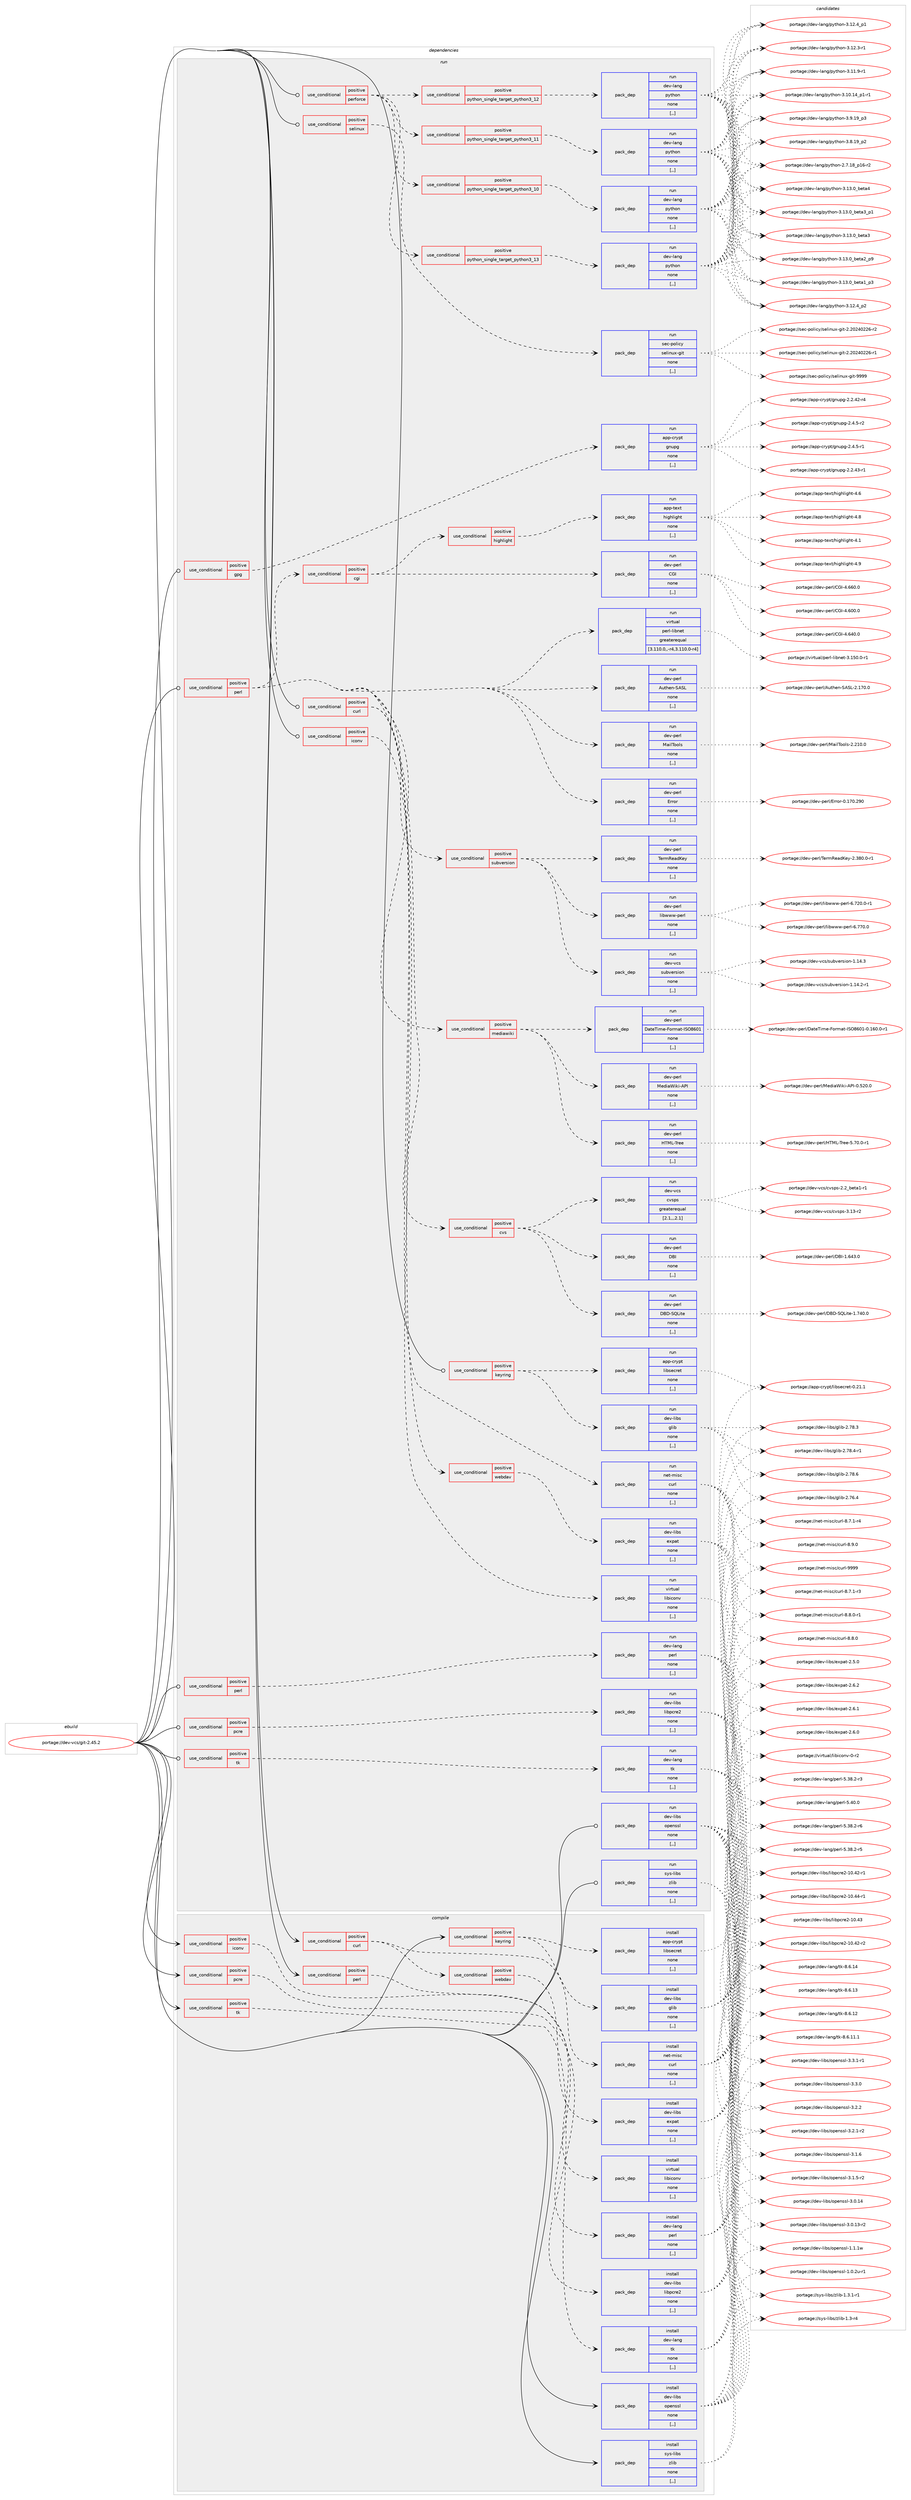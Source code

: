 digraph prolog {

# *************
# Graph options
# *************

newrank=true;
concentrate=true;
compound=true;
graph [rankdir=LR,fontname=Helvetica,fontsize=10,ranksep=1.5];#, ranksep=2.5, nodesep=0.2];
edge  [arrowhead=vee];
node  [fontname=Helvetica,fontsize=10];

# **********
# The ebuild
# **********

subgraph cluster_leftcol {
color=gray;
label=<<i>ebuild</i>>;
id [label="portage://dev-vcs/git-2.45.2", color=red, width=4, href="../dev-vcs/git-2.45.2.svg"];
}

# ****************
# The dependencies
# ****************

subgraph cluster_midcol {
color=gray;
label=<<i>dependencies</i>>;
subgraph cluster_compile {
fillcolor="#eeeeee";
style=filled;
label=<<i>compile</i>>;
subgraph cond62101 {
dependency220866 [label=<<TABLE BORDER="0" CELLBORDER="1" CELLSPACING="0" CELLPADDING="4"><TR><TD ROWSPAN="3" CELLPADDING="10">use_conditional</TD></TR><TR><TD>positive</TD></TR><TR><TD>curl</TD></TR></TABLE>>, shape=none, color=red];
subgraph pack157303 {
dependency220867 [label=<<TABLE BORDER="0" CELLBORDER="1" CELLSPACING="0" CELLPADDING="4" WIDTH="220"><TR><TD ROWSPAN="6" CELLPADDING="30">pack_dep</TD></TR><TR><TD WIDTH="110">install</TD></TR><TR><TD>net-misc</TD></TR><TR><TD>curl</TD></TR><TR><TD>none</TD></TR><TR><TD>[,,]</TD></TR></TABLE>>, shape=none, color=blue];
}
dependency220866:e -> dependency220867:w [weight=20,style="dashed",arrowhead="vee"];
subgraph cond62102 {
dependency220868 [label=<<TABLE BORDER="0" CELLBORDER="1" CELLSPACING="0" CELLPADDING="4"><TR><TD ROWSPAN="3" CELLPADDING="10">use_conditional</TD></TR><TR><TD>positive</TD></TR><TR><TD>webdav</TD></TR></TABLE>>, shape=none, color=red];
subgraph pack157304 {
dependency220869 [label=<<TABLE BORDER="0" CELLBORDER="1" CELLSPACING="0" CELLPADDING="4" WIDTH="220"><TR><TD ROWSPAN="6" CELLPADDING="30">pack_dep</TD></TR><TR><TD WIDTH="110">install</TD></TR><TR><TD>dev-libs</TD></TR><TR><TD>expat</TD></TR><TR><TD>none</TD></TR><TR><TD>[,,]</TD></TR></TABLE>>, shape=none, color=blue];
}
dependency220868:e -> dependency220869:w [weight=20,style="dashed",arrowhead="vee"];
}
dependency220866:e -> dependency220868:w [weight=20,style="dashed",arrowhead="vee"];
}
id:e -> dependency220866:w [weight=20,style="solid",arrowhead="vee"];
subgraph cond62103 {
dependency220870 [label=<<TABLE BORDER="0" CELLBORDER="1" CELLSPACING="0" CELLPADDING="4"><TR><TD ROWSPAN="3" CELLPADDING="10">use_conditional</TD></TR><TR><TD>positive</TD></TR><TR><TD>iconv</TD></TR></TABLE>>, shape=none, color=red];
subgraph pack157305 {
dependency220871 [label=<<TABLE BORDER="0" CELLBORDER="1" CELLSPACING="0" CELLPADDING="4" WIDTH="220"><TR><TD ROWSPAN="6" CELLPADDING="30">pack_dep</TD></TR><TR><TD WIDTH="110">install</TD></TR><TR><TD>virtual</TD></TR><TR><TD>libiconv</TD></TR><TR><TD>none</TD></TR><TR><TD>[,,]</TD></TR></TABLE>>, shape=none, color=blue];
}
dependency220870:e -> dependency220871:w [weight=20,style="dashed",arrowhead="vee"];
}
id:e -> dependency220870:w [weight=20,style="solid",arrowhead="vee"];
subgraph cond62104 {
dependency220872 [label=<<TABLE BORDER="0" CELLBORDER="1" CELLSPACING="0" CELLPADDING="4"><TR><TD ROWSPAN="3" CELLPADDING="10">use_conditional</TD></TR><TR><TD>positive</TD></TR><TR><TD>keyring</TD></TR></TABLE>>, shape=none, color=red];
subgraph pack157306 {
dependency220873 [label=<<TABLE BORDER="0" CELLBORDER="1" CELLSPACING="0" CELLPADDING="4" WIDTH="220"><TR><TD ROWSPAN="6" CELLPADDING="30">pack_dep</TD></TR><TR><TD WIDTH="110">install</TD></TR><TR><TD>app-crypt</TD></TR><TR><TD>libsecret</TD></TR><TR><TD>none</TD></TR><TR><TD>[,,]</TD></TR></TABLE>>, shape=none, color=blue];
}
dependency220872:e -> dependency220873:w [weight=20,style="dashed",arrowhead="vee"];
subgraph pack157307 {
dependency220874 [label=<<TABLE BORDER="0" CELLBORDER="1" CELLSPACING="0" CELLPADDING="4" WIDTH="220"><TR><TD ROWSPAN="6" CELLPADDING="30">pack_dep</TD></TR><TR><TD WIDTH="110">install</TD></TR><TR><TD>dev-libs</TD></TR><TR><TD>glib</TD></TR><TR><TD>none</TD></TR><TR><TD>[,,]</TD></TR></TABLE>>, shape=none, color=blue];
}
dependency220872:e -> dependency220874:w [weight=20,style="dashed",arrowhead="vee"];
}
id:e -> dependency220872:w [weight=20,style="solid",arrowhead="vee"];
subgraph cond62105 {
dependency220875 [label=<<TABLE BORDER="0" CELLBORDER="1" CELLSPACING="0" CELLPADDING="4"><TR><TD ROWSPAN="3" CELLPADDING="10">use_conditional</TD></TR><TR><TD>positive</TD></TR><TR><TD>pcre</TD></TR></TABLE>>, shape=none, color=red];
subgraph pack157308 {
dependency220876 [label=<<TABLE BORDER="0" CELLBORDER="1" CELLSPACING="0" CELLPADDING="4" WIDTH="220"><TR><TD ROWSPAN="6" CELLPADDING="30">pack_dep</TD></TR><TR><TD WIDTH="110">install</TD></TR><TR><TD>dev-libs</TD></TR><TR><TD>libpcre2</TD></TR><TR><TD>none</TD></TR><TR><TD>[,,]</TD></TR></TABLE>>, shape=none, color=blue];
}
dependency220875:e -> dependency220876:w [weight=20,style="dashed",arrowhead="vee"];
}
id:e -> dependency220875:w [weight=20,style="solid",arrowhead="vee"];
subgraph cond62106 {
dependency220877 [label=<<TABLE BORDER="0" CELLBORDER="1" CELLSPACING="0" CELLPADDING="4"><TR><TD ROWSPAN="3" CELLPADDING="10">use_conditional</TD></TR><TR><TD>positive</TD></TR><TR><TD>perl</TD></TR></TABLE>>, shape=none, color=red];
subgraph pack157309 {
dependency220878 [label=<<TABLE BORDER="0" CELLBORDER="1" CELLSPACING="0" CELLPADDING="4" WIDTH="220"><TR><TD ROWSPAN="6" CELLPADDING="30">pack_dep</TD></TR><TR><TD WIDTH="110">install</TD></TR><TR><TD>dev-lang</TD></TR><TR><TD>perl</TD></TR><TR><TD>none</TD></TR><TR><TD>[,,]</TD></TR></TABLE>>, shape=none, color=blue];
}
dependency220877:e -> dependency220878:w [weight=20,style="dashed",arrowhead="vee"];
}
id:e -> dependency220877:w [weight=20,style="solid",arrowhead="vee"];
subgraph cond62107 {
dependency220879 [label=<<TABLE BORDER="0" CELLBORDER="1" CELLSPACING="0" CELLPADDING="4"><TR><TD ROWSPAN="3" CELLPADDING="10">use_conditional</TD></TR><TR><TD>positive</TD></TR><TR><TD>tk</TD></TR></TABLE>>, shape=none, color=red];
subgraph pack157310 {
dependency220880 [label=<<TABLE BORDER="0" CELLBORDER="1" CELLSPACING="0" CELLPADDING="4" WIDTH="220"><TR><TD ROWSPAN="6" CELLPADDING="30">pack_dep</TD></TR><TR><TD WIDTH="110">install</TD></TR><TR><TD>dev-lang</TD></TR><TR><TD>tk</TD></TR><TR><TD>none</TD></TR><TR><TD>[,,]</TD></TR></TABLE>>, shape=none, color=blue];
}
dependency220879:e -> dependency220880:w [weight=20,style="dashed",arrowhead="vee"];
}
id:e -> dependency220879:w [weight=20,style="solid",arrowhead="vee"];
subgraph pack157311 {
dependency220881 [label=<<TABLE BORDER="0" CELLBORDER="1" CELLSPACING="0" CELLPADDING="4" WIDTH="220"><TR><TD ROWSPAN="6" CELLPADDING="30">pack_dep</TD></TR><TR><TD WIDTH="110">install</TD></TR><TR><TD>dev-libs</TD></TR><TR><TD>openssl</TD></TR><TR><TD>none</TD></TR><TR><TD>[,,]</TD></TR></TABLE>>, shape=none, color=blue];
}
id:e -> dependency220881:w [weight=20,style="solid",arrowhead="vee"];
subgraph pack157312 {
dependency220882 [label=<<TABLE BORDER="0" CELLBORDER="1" CELLSPACING="0" CELLPADDING="4" WIDTH="220"><TR><TD ROWSPAN="6" CELLPADDING="30">pack_dep</TD></TR><TR><TD WIDTH="110">install</TD></TR><TR><TD>sys-libs</TD></TR><TR><TD>zlib</TD></TR><TR><TD>none</TD></TR><TR><TD>[,,]</TD></TR></TABLE>>, shape=none, color=blue];
}
id:e -> dependency220882:w [weight=20,style="solid",arrowhead="vee"];
}
subgraph cluster_compileandrun {
fillcolor="#eeeeee";
style=filled;
label=<<i>compile and run</i>>;
}
subgraph cluster_run {
fillcolor="#eeeeee";
style=filled;
label=<<i>run</i>>;
subgraph cond62108 {
dependency220883 [label=<<TABLE BORDER="0" CELLBORDER="1" CELLSPACING="0" CELLPADDING="4"><TR><TD ROWSPAN="3" CELLPADDING="10">use_conditional</TD></TR><TR><TD>positive</TD></TR><TR><TD>curl</TD></TR></TABLE>>, shape=none, color=red];
subgraph pack157313 {
dependency220884 [label=<<TABLE BORDER="0" CELLBORDER="1" CELLSPACING="0" CELLPADDING="4" WIDTH="220"><TR><TD ROWSPAN="6" CELLPADDING="30">pack_dep</TD></TR><TR><TD WIDTH="110">run</TD></TR><TR><TD>net-misc</TD></TR><TR><TD>curl</TD></TR><TR><TD>none</TD></TR><TR><TD>[,,]</TD></TR></TABLE>>, shape=none, color=blue];
}
dependency220883:e -> dependency220884:w [weight=20,style="dashed",arrowhead="vee"];
subgraph cond62109 {
dependency220885 [label=<<TABLE BORDER="0" CELLBORDER="1" CELLSPACING="0" CELLPADDING="4"><TR><TD ROWSPAN="3" CELLPADDING="10">use_conditional</TD></TR><TR><TD>positive</TD></TR><TR><TD>webdav</TD></TR></TABLE>>, shape=none, color=red];
subgraph pack157314 {
dependency220886 [label=<<TABLE BORDER="0" CELLBORDER="1" CELLSPACING="0" CELLPADDING="4" WIDTH="220"><TR><TD ROWSPAN="6" CELLPADDING="30">pack_dep</TD></TR><TR><TD WIDTH="110">run</TD></TR><TR><TD>dev-libs</TD></TR><TR><TD>expat</TD></TR><TR><TD>none</TD></TR><TR><TD>[,,]</TD></TR></TABLE>>, shape=none, color=blue];
}
dependency220885:e -> dependency220886:w [weight=20,style="dashed",arrowhead="vee"];
}
dependency220883:e -> dependency220885:w [weight=20,style="dashed",arrowhead="vee"];
}
id:e -> dependency220883:w [weight=20,style="solid",arrowhead="odot"];
subgraph cond62110 {
dependency220887 [label=<<TABLE BORDER="0" CELLBORDER="1" CELLSPACING="0" CELLPADDING="4"><TR><TD ROWSPAN="3" CELLPADDING="10">use_conditional</TD></TR><TR><TD>positive</TD></TR><TR><TD>gpg</TD></TR></TABLE>>, shape=none, color=red];
subgraph pack157315 {
dependency220888 [label=<<TABLE BORDER="0" CELLBORDER="1" CELLSPACING="0" CELLPADDING="4" WIDTH="220"><TR><TD ROWSPAN="6" CELLPADDING="30">pack_dep</TD></TR><TR><TD WIDTH="110">run</TD></TR><TR><TD>app-crypt</TD></TR><TR><TD>gnupg</TD></TR><TR><TD>none</TD></TR><TR><TD>[,,]</TD></TR></TABLE>>, shape=none, color=blue];
}
dependency220887:e -> dependency220888:w [weight=20,style="dashed",arrowhead="vee"];
}
id:e -> dependency220887:w [weight=20,style="solid",arrowhead="odot"];
subgraph cond62111 {
dependency220889 [label=<<TABLE BORDER="0" CELLBORDER="1" CELLSPACING="0" CELLPADDING="4"><TR><TD ROWSPAN="3" CELLPADDING="10">use_conditional</TD></TR><TR><TD>positive</TD></TR><TR><TD>iconv</TD></TR></TABLE>>, shape=none, color=red];
subgraph pack157316 {
dependency220890 [label=<<TABLE BORDER="0" CELLBORDER="1" CELLSPACING="0" CELLPADDING="4" WIDTH="220"><TR><TD ROWSPAN="6" CELLPADDING="30">pack_dep</TD></TR><TR><TD WIDTH="110">run</TD></TR><TR><TD>virtual</TD></TR><TR><TD>libiconv</TD></TR><TR><TD>none</TD></TR><TR><TD>[,,]</TD></TR></TABLE>>, shape=none, color=blue];
}
dependency220889:e -> dependency220890:w [weight=20,style="dashed",arrowhead="vee"];
}
id:e -> dependency220889:w [weight=20,style="solid",arrowhead="odot"];
subgraph cond62112 {
dependency220891 [label=<<TABLE BORDER="0" CELLBORDER="1" CELLSPACING="0" CELLPADDING="4"><TR><TD ROWSPAN="3" CELLPADDING="10">use_conditional</TD></TR><TR><TD>positive</TD></TR><TR><TD>keyring</TD></TR></TABLE>>, shape=none, color=red];
subgraph pack157317 {
dependency220892 [label=<<TABLE BORDER="0" CELLBORDER="1" CELLSPACING="0" CELLPADDING="4" WIDTH="220"><TR><TD ROWSPAN="6" CELLPADDING="30">pack_dep</TD></TR><TR><TD WIDTH="110">run</TD></TR><TR><TD>app-crypt</TD></TR><TR><TD>libsecret</TD></TR><TR><TD>none</TD></TR><TR><TD>[,,]</TD></TR></TABLE>>, shape=none, color=blue];
}
dependency220891:e -> dependency220892:w [weight=20,style="dashed",arrowhead="vee"];
subgraph pack157318 {
dependency220893 [label=<<TABLE BORDER="0" CELLBORDER="1" CELLSPACING="0" CELLPADDING="4" WIDTH="220"><TR><TD ROWSPAN="6" CELLPADDING="30">pack_dep</TD></TR><TR><TD WIDTH="110">run</TD></TR><TR><TD>dev-libs</TD></TR><TR><TD>glib</TD></TR><TR><TD>none</TD></TR><TR><TD>[,,]</TD></TR></TABLE>>, shape=none, color=blue];
}
dependency220891:e -> dependency220893:w [weight=20,style="dashed",arrowhead="vee"];
}
id:e -> dependency220891:w [weight=20,style="solid",arrowhead="odot"];
subgraph cond62113 {
dependency220894 [label=<<TABLE BORDER="0" CELLBORDER="1" CELLSPACING="0" CELLPADDING="4"><TR><TD ROWSPAN="3" CELLPADDING="10">use_conditional</TD></TR><TR><TD>positive</TD></TR><TR><TD>pcre</TD></TR></TABLE>>, shape=none, color=red];
subgraph pack157319 {
dependency220895 [label=<<TABLE BORDER="0" CELLBORDER="1" CELLSPACING="0" CELLPADDING="4" WIDTH="220"><TR><TD ROWSPAN="6" CELLPADDING="30">pack_dep</TD></TR><TR><TD WIDTH="110">run</TD></TR><TR><TD>dev-libs</TD></TR><TR><TD>libpcre2</TD></TR><TR><TD>none</TD></TR><TR><TD>[,,]</TD></TR></TABLE>>, shape=none, color=blue];
}
dependency220894:e -> dependency220895:w [weight=20,style="dashed",arrowhead="vee"];
}
id:e -> dependency220894:w [weight=20,style="solid",arrowhead="odot"];
subgraph cond62114 {
dependency220896 [label=<<TABLE BORDER="0" CELLBORDER="1" CELLSPACING="0" CELLPADDING="4"><TR><TD ROWSPAN="3" CELLPADDING="10">use_conditional</TD></TR><TR><TD>positive</TD></TR><TR><TD>perforce</TD></TR></TABLE>>, shape=none, color=red];
subgraph cond62115 {
dependency220897 [label=<<TABLE BORDER="0" CELLBORDER="1" CELLSPACING="0" CELLPADDING="4"><TR><TD ROWSPAN="3" CELLPADDING="10">use_conditional</TD></TR><TR><TD>positive</TD></TR><TR><TD>python_single_target_python3_10</TD></TR></TABLE>>, shape=none, color=red];
subgraph pack157320 {
dependency220898 [label=<<TABLE BORDER="0" CELLBORDER="1" CELLSPACING="0" CELLPADDING="4" WIDTH="220"><TR><TD ROWSPAN="6" CELLPADDING="30">pack_dep</TD></TR><TR><TD WIDTH="110">run</TD></TR><TR><TD>dev-lang</TD></TR><TR><TD>python</TD></TR><TR><TD>none</TD></TR><TR><TD>[,,]</TD></TR></TABLE>>, shape=none, color=blue];
}
dependency220897:e -> dependency220898:w [weight=20,style="dashed",arrowhead="vee"];
}
dependency220896:e -> dependency220897:w [weight=20,style="dashed",arrowhead="vee"];
subgraph cond62116 {
dependency220899 [label=<<TABLE BORDER="0" CELLBORDER="1" CELLSPACING="0" CELLPADDING="4"><TR><TD ROWSPAN="3" CELLPADDING="10">use_conditional</TD></TR><TR><TD>positive</TD></TR><TR><TD>python_single_target_python3_11</TD></TR></TABLE>>, shape=none, color=red];
subgraph pack157321 {
dependency220900 [label=<<TABLE BORDER="0" CELLBORDER="1" CELLSPACING="0" CELLPADDING="4" WIDTH="220"><TR><TD ROWSPAN="6" CELLPADDING="30">pack_dep</TD></TR><TR><TD WIDTH="110">run</TD></TR><TR><TD>dev-lang</TD></TR><TR><TD>python</TD></TR><TR><TD>none</TD></TR><TR><TD>[,,]</TD></TR></TABLE>>, shape=none, color=blue];
}
dependency220899:e -> dependency220900:w [weight=20,style="dashed",arrowhead="vee"];
}
dependency220896:e -> dependency220899:w [weight=20,style="dashed",arrowhead="vee"];
subgraph cond62117 {
dependency220901 [label=<<TABLE BORDER="0" CELLBORDER="1" CELLSPACING="0" CELLPADDING="4"><TR><TD ROWSPAN="3" CELLPADDING="10">use_conditional</TD></TR><TR><TD>positive</TD></TR><TR><TD>python_single_target_python3_12</TD></TR></TABLE>>, shape=none, color=red];
subgraph pack157322 {
dependency220902 [label=<<TABLE BORDER="0" CELLBORDER="1" CELLSPACING="0" CELLPADDING="4" WIDTH="220"><TR><TD ROWSPAN="6" CELLPADDING="30">pack_dep</TD></TR><TR><TD WIDTH="110">run</TD></TR><TR><TD>dev-lang</TD></TR><TR><TD>python</TD></TR><TR><TD>none</TD></TR><TR><TD>[,,]</TD></TR></TABLE>>, shape=none, color=blue];
}
dependency220901:e -> dependency220902:w [weight=20,style="dashed",arrowhead="vee"];
}
dependency220896:e -> dependency220901:w [weight=20,style="dashed",arrowhead="vee"];
subgraph cond62118 {
dependency220903 [label=<<TABLE BORDER="0" CELLBORDER="1" CELLSPACING="0" CELLPADDING="4"><TR><TD ROWSPAN="3" CELLPADDING="10">use_conditional</TD></TR><TR><TD>positive</TD></TR><TR><TD>python_single_target_python3_13</TD></TR></TABLE>>, shape=none, color=red];
subgraph pack157323 {
dependency220904 [label=<<TABLE BORDER="0" CELLBORDER="1" CELLSPACING="0" CELLPADDING="4" WIDTH="220"><TR><TD ROWSPAN="6" CELLPADDING="30">pack_dep</TD></TR><TR><TD WIDTH="110">run</TD></TR><TR><TD>dev-lang</TD></TR><TR><TD>python</TD></TR><TR><TD>none</TD></TR><TR><TD>[,,]</TD></TR></TABLE>>, shape=none, color=blue];
}
dependency220903:e -> dependency220904:w [weight=20,style="dashed",arrowhead="vee"];
}
dependency220896:e -> dependency220903:w [weight=20,style="dashed",arrowhead="vee"];
}
id:e -> dependency220896:w [weight=20,style="solid",arrowhead="odot"];
subgraph cond62119 {
dependency220905 [label=<<TABLE BORDER="0" CELLBORDER="1" CELLSPACING="0" CELLPADDING="4"><TR><TD ROWSPAN="3" CELLPADDING="10">use_conditional</TD></TR><TR><TD>positive</TD></TR><TR><TD>perl</TD></TR></TABLE>>, shape=none, color=red];
subgraph pack157324 {
dependency220906 [label=<<TABLE BORDER="0" CELLBORDER="1" CELLSPACING="0" CELLPADDING="4" WIDTH="220"><TR><TD ROWSPAN="6" CELLPADDING="30">pack_dep</TD></TR><TR><TD WIDTH="110">run</TD></TR><TR><TD>dev-lang</TD></TR><TR><TD>perl</TD></TR><TR><TD>none</TD></TR><TR><TD>[,,]</TD></TR></TABLE>>, shape=none, color=blue];
}
dependency220905:e -> dependency220906:w [weight=20,style="dashed",arrowhead="vee"];
}
id:e -> dependency220905:w [weight=20,style="solid",arrowhead="odot"];
subgraph cond62120 {
dependency220907 [label=<<TABLE BORDER="0" CELLBORDER="1" CELLSPACING="0" CELLPADDING="4"><TR><TD ROWSPAN="3" CELLPADDING="10">use_conditional</TD></TR><TR><TD>positive</TD></TR><TR><TD>perl</TD></TR></TABLE>>, shape=none, color=red];
subgraph pack157325 {
dependency220908 [label=<<TABLE BORDER="0" CELLBORDER="1" CELLSPACING="0" CELLPADDING="4" WIDTH="220"><TR><TD ROWSPAN="6" CELLPADDING="30">pack_dep</TD></TR><TR><TD WIDTH="110">run</TD></TR><TR><TD>dev-perl</TD></TR><TR><TD>Error</TD></TR><TR><TD>none</TD></TR><TR><TD>[,,]</TD></TR></TABLE>>, shape=none, color=blue];
}
dependency220907:e -> dependency220908:w [weight=20,style="dashed",arrowhead="vee"];
subgraph pack157326 {
dependency220909 [label=<<TABLE BORDER="0" CELLBORDER="1" CELLSPACING="0" CELLPADDING="4" WIDTH="220"><TR><TD ROWSPAN="6" CELLPADDING="30">pack_dep</TD></TR><TR><TD WIDTH="110">run</TD></TR><TR><TD>dev-perl</TD></TR><TR><TD>MailTools</TD></TR><TR><TD>none</TD></TR><TR><TD>[,,]</TD></TR></TABLE>>, shape=none, color=blue];
}
dependency220907:e -> dependency220909:w [weight=20,style="dashed",arrowhead="vee"];
subgraph pack157327 {
dependency220910 [label=<<TABLE BORDER="0" CELLBORDER="1" CELLSPACING="0" CELLPADDING="4" WIDTH="220"><TR><TD ROWSPAN="6" CELLPADDING="30">pack_dep</TD></TR><TR><TD WIDTH="110">run</TD></TR><TR><TD>dev-perl</TD></TR><TR><TD>Authen-SASL</TD></TR><TR><TD>none</TD></TR><TR><TD>[,,]</TD></TR></TABLE>>, shape=none, color=blue];
}
dependency220907:e -> dependency220910:w [weight=20,style="dashed",arrowhead="vee"];
subgraph pack157328 {
dependency220911 [label=<<TABLE BORDER="0" CELLBORDER="1" CELLSPACING="0" CELLPADDING="4" WIDTH="220"><TR><TD ROWSPAN="6" CELLPADDING="30">pack_dep</TD></TR><TR><TD WIDTH="110">run</TD></TR><TR><TD>virtual</TD></TR><TR><TD>perl-libnet</TD></TR><TR><TD>greaterequal</TD></TR><TR><TD>[3.110.0,,-r4,3.110.0-r4]</TD></TR></TABLE>>, shape=none, color=blue];
}
dependency220907:e -> dependency220911:w [weight=20,style="dashed",arrowhead="vee"];
subgraph cond62121 {
dependency220912 [label=<<TABLE BORDER="0" CELLBORDER="1" CELLSPACING="0" CELLPADDING="4"><TR><TD ROWSPAN="3" CELLPADDING="10">use_conditional</TD></TR><TR><TD>positive</TD></TR><TR><TD>cgi</TD></TR></TABLE>>, shape=none, color=red];
subgraph pack157329 {
dependency220913 [label=<<TABLE BORDER="0" CELLBORDER="1" CELLSPACING="0" CELLPADDING="4" WIDTH="220"><TR><TD ROWSPAN="6" CELLPADDING="30">pack_dep</TD></TR><TR><TD WIDTH="110">run</TD></TR><TR><TD>dev-perl</TD></TR><TR><TD>CGI</TD></TR><TR><TD>none</TD></TR><TR><TD>[,,]</TD></TR></TABLE>>, shape=none, color=blue];
}
dependency220912:e -> dependency220913:w [weight=20,style="dashed",arrowhead="vee"];
subgraph cond62122 {
dependency220914 [label=<<TABLE BORDER="0" CELLBORDER="1" CELLSPACING="0" CELLPADDING="4"><TR><TD ROWSPAN="3" CELLPADDING="10">use_conditional</TD></TR><TR><TD>positive</TD></TR><TR><TD>highlight</TD></TR></TABLE>>, shape=none, color=red];
subgraph pack157330 {
dependency220915 [label=<<TABLE BORDER="0" CELLBORDER="1" CELLSPACING="0" CELLPADDING="4" WIDTH="220"><TR><TD ROWSPAN="6" CELLPADDING="30">pack_dep</TD></TR><TR><TD WIDTH="110">run</TD></TR><TR><TD>app-text</TD></TR><TR><TD>highlight</TD></TR><TR><TD>none</TD></TR><TR><TD>[,,]</TD></TR></TABLE>>, shape=none, color=blue];
}
dependency220914:e -> dependency220915:w [weight=20,style="dashed",arrowhead="vee"];
}
dependency220912:e -> dependency220914:w [weight=20,style="dashed",arrowhead="vee"];
}
dependency220907:e -> dependency220912:w [weight=20,style="dashed",arrowhead="vee"];
subgraph cond62123 {
dependency220916 [label=<<TABLE BORDER="0" CELLBORDER="1" CELLSPACING="0" CELLPADDING="4"><TR><TD ROWSPAN="3" CELLPADDING="10">use_conditional</TD></TR><TR><TD>positive</TD></TR><TR><TD>cvs</TD></TR></TABLE>>, shape=none, color=red];
subgraph pack157331 {
dependency220917 [label=<<TABLE BORDER="0" CELLBORDER="1" CELLSPACING="0" CELLPADDING="4" WIDTH="220"><TR><TD ROWSPAN="6" CELLPADDING="30">pack_dep</TD></TR><TR><TD WIDTH="110">run</TD></TR><TR><TD>dev-vcs</TD></TR><TR><TD>cvsps</TD></TR><TR><TD>greaterequal</TD></TR><TR><TD>[2.1,,,2.1]</TD></TR></TABLE>>, shape=none, color=blue];
}
dependency220916:e -> dependency220917:w [weight=20,style="dashed",arrowhead="vee"];
subgraph pack157332 {
dependency220918 [label=<<TABLE BORDER="0" CELLBORDER="1" CELLSPACING="0" CELLPADDING="4" WIDTH="220"><TR><TD ROWSPAN="6" CELLPADDING="30">pack_dep</TD></TR><TR><TD WIDTH="110">run</TD></TR><TR><TD>dev-perl</TD></TR><TR><TD>DBI</TD></TR><TR><TD>none</TD></TR><TR><TD>[,,]</TD></TR></TABLE>>, shape=none, color=blue];
}
dependency220916:e -> dependency220918:w [weight=20,style="dashed",arrowhead="vee"];
subgraph pack157333 {
dependency220919 [label=<<TABLE BORDER="0" CELLBORDER="1" CELLSPACING="0" CELLPADDING="4" WIDTH="220"><TR><TD ROWSPAN="6" CELLPADDING="30">pack_dep</TD></TR><TR><TD WIDTH="110">run</TD></TR><TR><TD>dev-perl</TD></TR><TR><TD>DBD-SQLite</TD></TR><TR><TD>none</TD></TR><TR><TD>[,,]</TD></TR></TABLE>>, shape=none, color=blue];
}
dependency220916:e -> dependency220919:w [weight=20,style="dashed",arrowhead="vee"];
}
dependency220907:e -> dependency220916:w [weight=20,style="dashed",arrowhead="vee"];
subgraph cond62124 {
dependency220920 [label=<<TABLE BORDER="0" CELLBORDER="1" CELLSPACING="0" CELLPADDING="4"><TR><TD ROWSPAN="3" CELLPADDING="10">use_conditional</TD></TR><TR><TD>positive</TD></TR><TR><TD>mediawiki</TD></TR></TABLE>>, shape=none, color=red];
subgraph pack157334 {
dependency220921 [label=<<TABLE BORDER="0" CELLBORDER="1" CELLSPACING="0" CELLPADDING="4" WIDTH="220"><TR><TD ROWSPAN="6" CELLPADDING="30">pack_dep</TD></TR><TR><TD WIDTH="110">run</TD></TR><TR><TD>dev-perl</TD></TR><TR><TD>DateTime-Format-ISO8601</TD></TR><TR><TD>none</TD></TR><TR><TD>[,,]</TD></TR></TABLE>>, shape=none, color=blue];
}
dependency220920:e -> dependency220921:w [weight=20,style="dashed",arrowhead="vee"];
subgraph pack157335 {
dependency220922 [label=<<TABLE BORDER="0" CELLBORDER="1" CELLSPACING="0" CELLPADDING="4" WIDTH="220"><TR><TD ROWSPAN="6" CELLPADDING="30">pack_dep</TD></TR><TR><TD WIDTH="110">run</TD></TR><TR><TD>dev-perl</TD></TR><TR><TD>HTML-Tree</TD></TR><TR><TD>none</TD></TR><TR><TD>[,,]</TD></TR></TABLE>>, shape=none, color=blue];
}
dependency220920:e -> dependency220922:w [weight=20,style="dashed",arrowhead="vee"];
subgraph pack157336 {
dependency220923 [label=<<TABLE BORDER="0" CELLBORDER="1" CELLSPACING="0" CELLPADDING="4" WIDTH="220"><TR><TD ROWSPAN="6" CELLPADDING="30">pack_dep</TD></TR><TR><TD WIDTH="110">run</TD></TR><TR><TD>dev-perl</TD></TR><TR><TD>MediaWiki-API</TD></TR><TR><TD>none</TD></TR><TR><TD>[,,]</TD></TR></TABLE>>, shape=none, color=blue];
}
dependency220920:e -> dependency220923:w [weight=20,style="dashed",arrowhead="vee"];
}
dependency220907:e -> dependency220920:w [weight=20,style="dashed",arrowhead="vee"];
subgraph cond62125 {
dependency220924 [label=<<TABLE BORDER="0" CELLBORDER="1" CELLSPACING="0" CELLPADDING="4"><TR><TD ROWSPAN="3" CELLPADDING="10">use_conditional</TD></TR><TR><TD>positive</TD></TR><TR><TD>subversion</TD></TR></TABLE>>, shape=none, color=red];
subgraph pack157337 {
dependency220925 [label=<<TABLE BORDER="0" CELLBORDER="1" CELLSPACING="0" CELLPADDING="4" WIDTH="220"><TR><TD ROWSPAN="6" CELLPADDING="30">pack_dep</TD></TR><TR><TD WIDTH="110">run</TD></TR><TR><TD>dev-vcs</TD></TR><TR><TD>subversion</TD></TR><TR><TD>none</TD></TR><TR><TD>[,,]</TD></TR></TABLE>>, shape=none, color=blue];
}
dependency220924:e -> dependency220925:w [weight=20,style="dashed",arrowhead="vee"];
subgraph pack157338 {
dependency220926 [label=<<TABLE BORDER="0" CELLBORDER="1" CELLSPACING="0" CELLPADDING="4" WIDTH="220"><TR><TD ROWSPAN="6" CELLPADDING="30">pack_dep</TD></TR><TR><TD WIDTH="110">run</TD></TR><TR><TD>dev-perl</TD></TR><TR><TD>libwww-perl</TD></TR><TR><TD>none</TD></TR><TR><TD>[,,]</TD></TR></TABLE>>, shape=none, color=blue];
}
dependency220924:e -> dependency220926:w [weight=20,style="dashed",arrowhead="vee"];
subgraph pack157339 {
dependency220927 [label=<<TABLE BORDER="0" CELLBORDER="1" CELLSPACING="0" CELLPADDING="4" WIDTH="220"><TR><TD ROWSPAN="6" CELLPADDING="30">pack_dep</TD></TR><TR><TD WIDTH="110">run</TD></TR><TR><TD>dev-perl</TD></TR><TR><TD>TermReadKey</TD></TR><TR><TD>none</TD></TR><TR><TD>[,,]</TD></TR></TABLE>>, shape=none, color=blue];
}
dependency220924:e -> dependency220927:w [weight=20,style="dashed",arrowhead="vee"];
}
dependency220907:e -> dependency220924:w [weight=20,style="dashed",arrowhead="vee"];
}
id:e -> dependency220907:w [weight=20,style="solid",arrowhead="odot"];
subgraph cond62126 {
dependency220928 [label=<<TABLE BORDER="0" CELLBORDER="1" CELLSPACING="0" CELLPADDING="4"><TR><TD ROWSPAN="3" CELLPADDING="10">use_conditional</TD></TR><TR><TD>positive</TD></TR><TR><TD>selinux</TD></TR></TABLE>>, shape=none, color=red];
subgraph pack157340 {
dependency220929 [label=<<TABLE BORDER="0" CELLBORDER="1" CELLSPACING="0" CELLPADDING="4" WIDTH="220"><TR><TD ROWSPAN="6" CELLPADDING="30">pack_dep</TD></TR><TR><TD WIDTH="110">run</TD></TR><TR><TD>sec-policy</TD></TR><TR><TD>selinux-git</TD></TR><TR><TD>none</TD></TR><TR><TD>[,,]</TD></TR></TABLE>>, shape=none, color=blue];
}
dependency220928:e -> dependency220929:w [weight=20,style="dashed",arrowhead="vee"];
}
id:e -> dependency220928:w [weight=20,style="solid",arrowhead="odot"];
subgraph cond62127 {
dependency220930 [label=<<TABLE BORDER="0" CELLBORDER="1" CELLSPACING="0" CELLPADDING="4"><TR><TD ROWSPAN="3" CELLPADDING="10">use_conditional</TD></TR><TR><TD>positive</TD></TR><TR><TD>tk</TD></TR></TABLE>>, shape=none, color=red];
subgraph pack157341 {
dependency220931 [label=<<TABLE BORDER="0" CELLBORDER="1" CELLSPACING="0" CELLPADDING="4" WIDTH="220"><TR><TD ROWSPAN="6" CELLPADDING="30">pack_dep</TD></TR><TR><TD WIDTH="110">run</TD></TR><TR><TD>dev-lang</TD></TR><TR><TD>tk</TD></TR><TR><TD>none</TD></TR><TR><TD>[,,]</TD></TR></TABLE>>, shape=none, color=blue];
}
dependency220930:e -> dependency220931:w [weight=20,style="dashed",arrowhead="vee"];
}
id:e -> dependency220930:w [weight=20,style="solid",arrowhead="odot"];
subgraph pack157342 {
dependency220932 [label=<<TABLE BORDER="0" CELLBORDER="1" CELLSPACING="0" CELLPADDING="4" WIDTH="220"><TR><TD ROWSPAN="6" CELLPADDING="30">pack_dep</TD></TR><TR><TD WIDTH="110">run</TD></TR><TR><TD>dev-libs</TD></TR><TR><TD>openssl</TD></TR><TR><TD>none</TD></TR><TR><TD>[,,]</TD></TR></TABLE>>, shape=none, color=blue];
}
id:e -> dependency220932:w [weight=20,style="solid",arrowhead="odot"];
subgraph pack157343 {
dependency220933 [label=<<TABLE BORDER="0" CELLBORDER="1" CELLSPACING="0" CELLPADDING="4" WIDTH="220"><TR><TD ROWSPAN="6" CELLPADDING="30">pack_dep</TD></TR><TR><TD WIDTH="110">run</TD></TR><TR><TD>sys-libs</TD></TR><TR><TD>zlib</TD></TR><TR><TD>none</TD></TR><TR><TD>[,,]</TD></TR></TABLE>>, shape=none, color=blue];
}
id:e -> dependency220933:w [weight=20,style="solid",arrowhead="odot"];
}
}

# **************
# The candidates
# **************

subgraph cluster_choices {
rank=same;
color=gray;
label=<<i>candidates</i>>;

subgraph choice157303 {
color=black;
nodesep=1;
choice110101116451091051159947991171141084557575757 [label="portage://net-misc/curl-9999", color=red, width=4,href="../net-misc/curl-9999.svg"];
choice11010111645109105115994799117114108455646574648 [label="portage://net-misc/curl-8.9.0", color=red, width=4,href="../net-misc/curl-8.9.0.svg"];
choice110101116451091051159947991171141084556465646484511449 [label="portage://net-misc/curl-8.8.0-r1", color=red, width=4,href="../net-misc/curl-8.8.0-r1.svg"];
choice11010111645109105115994799117114108455646564648 [label="portage://net-misc/curl-8.8.0", color=red, width=4,href="../net-misc/curl-8.8.0.svg"];
choice110101116451091051159947991171141084556465546494511452 [label="portage://net-misc/curl-8.7.1-r4", color=red, width=4,href="../net-misc/curl-8.7.1-r4.svg"];
choice110101116451091051159947991171141084556465546494511451 [label="portage://net-misc/curl-8.7.1-r3", color=red, width=4,href="../net-misc/curl-8.7.1-r3.svg"];
dependency220867:e -> choice110101116451091051159947991171141084557575757:w [style=dotted,weight="100"];
dependency220867:e -> choice11010111645109105115994799117114108455646574648:w [style=dotted,weight="100"];
dependency220867:e -> choice110101116451091051159947991171141084556465646484511449:w [style=dotted,weight="100"];
dependency220867:e -> choice11010111645109105115994799117114108455646564648:w [style=dotted,weight="100"];
dependency220867:e -> choice110101116451091051159947991171141084556465546494511452:w [style=dotted,weight="100"];
dependency220867:e -> choice110101116451091051159947991171141084556465546494511451:w [style=dotted,weight="100"];
}
subgraph choice157304 {
color=black;
nodesep=1;
choice10010111845108105981154710112011297116455046544650 [label="portage://dev-libs/expat-2.6.2", color=red, width=4,href="../dev-libs/expat-2.6.2.svg"];
choice10010111845108105981154710112011297116455046544649 [label="portage://dev-libs/expat-2.6.1", color=red, width=4,href="../dev-libs/expat-2.6.1.svg"];
choice10010111845108105981154710112011297116455046544648 [label="portage://dev-libs/expat-2.6.0", color=red, width=4,href="../dev-libs/expat-2.6.0.svg"];
choice10010111845108105981154710112011297116455046534648 [label="portage://dev-libs/expat-2.5.0", color=red, width=4,href="../dev-libs/expat-2.5.0.svg"];
dependency220869:e -> choice10010111845108105981154710112011297116455046544650:w [style=dotted,weight="100"];
dependency220869:e -> choice10010111845108105981154710112011297116455046544649:w [style=dotted,weight="100"];
dependency220869:e -> choice10010111845108105981154710112011297116455046544648:w [style=dotted,weight="100"];
dependency220869:e -> choice10010111845108105981154710112011297116455046534648:w [style=dotted,weight="100"];
}
subgraph choice157305 {
color=black;
nodesep=1;
choice1181051141161179710847108105981059911111011845484511450 [label="portage://virtual/libiconv-0-r2", color=red, width=4,href="../virtual/libiconv-0-r2.svg"];
dependency220871:e -> choice1181051141161179710847108105981059911111011845484511450:w [style=dotted,weight="100"];
}
subgraph choice157306 {
color=black;
nodesep=1;
choice97112112459911412111211647108105981151019911410111645484650494649 [label="portage://app-crypt/libsecret-0.21.1", color=red, width=4,href="../app-crypt/libsecret-0.21.1.svg"];
dependency220873:e -> choice97112112459911412111211647108105981151019911410111645484650494649:w [style=dotted,weight="100"];
}
subgraph choice157307 {
color=black;
nodesep=1;
choice1001011184510810598115471031081059845504655564654 [label="portage://dev-libs/glib-2.78.6", color=red, width=4,href="../dev-libs/glib-2.78.6.svg"];
choice10010111845108105981154710310810598455046555646524511449 [label="portage://dev-libs/glib-2.78.4-r1", color=red, width=4,href="../dev-libs/glib-2.78.4-r1.svg"];
choice1001011184510810598115471031081059845504655564651 [label="portage://dev-libs/glib-2.78.3", color=red, width=4,href="../dev-libs/glib-2.78.3.svg"];
choice1001011184510810598115471031081059845504655544652 [label="portage://dev-libs/glib-2.76.4", color=red, width=4,href="../dev-libs/glib-2.76.4.svg"];
dependency220874:e -> choice1001011184510810598115471031081059845504655564654:w [style=dotted,weight="100"];
dependency220874:e -> choice10010111845108105981154710310810598455046555646524511449:w [style=dotted,weight="100"];
dependency220874:e -> choice1001011184510810598115471031081059845504655564651:w [style=dotted,weight="100"];
dependency220874:e -> choice1001011184510810598115471031081059845504655544652:w [style=dotted,weight="100"];
}
subgraph choice157308 {
color=black;
nodesep=1;
choice1001011184510810598115471081059811299114101504549484652524511449 [label="portage://dev-libs/libpcre2-10.44-r1", color=red, width=4,href="../dev-libs/libpcre2-10.44-r1.svg"];
choice100101118451081059811547108105981129911410150454948465251 [label="portage://dev-libs/libpcre2-10.43", color=red, width=4,href="../dev-libs/libpcre2-10.43.svg"];
choice1001011184510810598115471081059811299114101504549484652504511450 [label="portage://dev-libs/libpcre2-10.42-r2", color=red, width=4,href="../dev-libs/libpcre2-10.42-r2.svg"];
choice1001011184510810598115471081059811299114101504549484652504511449 [label="portage://dev-libs/libpcre2-10.42-r1", color=red, width=4,href="../dev-libs/libpcre2-10.42-r1.svg"];
dependency220876:e -> choice1001011184510810598115471081059811299114101504549484652524511449:w [style=dotted,weight="100"];
dependency220876:e -> choice100101118451081059811547108105981129911410150454948465251:w [style=dotted,weight="100"];
dependency220876:e -> choice1001011184510810598115471081059811299114101504549484652504511450:w [style=dotted,weight="100"];
dependency220876:e -> choice1001011184510810598115471081059811299114101504549484652504511449:w [style=dotted,weight="100"];
}
subgraph choice157309 {
color=black;
nodesep=1;
choice10010111845108971101034711210111410845534652484648 [label="portage://dev-lang/perl-5.40.0", color=red, width=4,href="../dev-lang/perl-5.40.0.svg"];
choice100101118451089711010347112101114108455346515646504511454 [label="portage://dev-lang/perl-5.38.2-r6", color=red, width=4,href="../dev-lang/perl-5.38.2-r6.svg"];
choice100101118451089711010347112101114108455346515646504511453 [label="portage://dev-lang/perl-5.38.2-r5", color=red, width=4,href="../dev-lang/perl-5.38.2-r5.svg"];
choice100101118451089711010347112101114108455346515646504511451 [label="portage://dev-lang/perl-5.38.2-r3", color=red, width=4,href="../dev-lang/perl-5.38.2-r3.svg"];
dependency220878:e -> choice10010111845108971101034711210111410845534652484648:w [style=dotted,weight="100"];
dependency220878:e -> choice100101118451089711010347112101114108455346515646504511454:w [style=dotted,weight="100"];
dependency220878:e -> choice100101118451089711010347112101114108455346515646504511453:w [style=dotted,weight="100"];
dependency220878:e -> choice100101118451089711010347112101114108455346515646504511451:w [style=dotted,weight="100"];
}
subgraph choice157310 {
color=black;
nodesep=1;
choice10010111845108971101034711610745564654464952 [label="portage://dev-lang/tk-8.6.14", color=red, width=4,href="../dev-lang/tk-8.6.14.svg"];
choice10010111845108971101034711610745564654464951 [label="portage://dev-lang/tk-8.6.13", color=red, width=4,href="../dev-lang/tk-8.6.13.svg"];
choice10010111845108971101034711610745564654464950 [label="portage://dev-lang/tk-8.6.12", color=red, width=4,href="../dev-lang/tk-8.6.12.svg"];
choice100101118451089711010347116107455646544649494649 [label="portage://dev-lang/tk-8.6.11.1", color=red, width=4,href="../dev-lang/tk-8.6.11.1.svg"];
dependency220880:e -> choice10010111845108971101034711610745564654464952:w [style=dotted,weight="100"];
dependency220880:e -> choice10010111845108971101034711610745564654464951:w [style=dotted,weight="100"];
dependency220880:e -> choice10010111845108971101034711610745564654464950:w [style=dotted,weight="100"];
dependency220880:e -> choice100101118451089711010347116107455646544649494649:w [style=dotted,weight="100"];
}
subgraph choice157311 {
color=black;
nodesep=1;
choice1001011184510810598115471111121011101151151084551465146494511449 [label="portage://dev-libs/openssl-3.3.1-r1", color=red, width=4,href="../dev-libs/openssl-3.3.1-r1.svg"];
choice100101118451081059811547111112101110115115108455146514648 [label="portage://dev-libs/openssl-3.3.0", color=red, width=4,href="../dev-libs/openssl-3.3.0.svg"];
choice100101118451081059811547111112101110115115108455146504650 [label="portage://dev-libs/openssl-3.2.2", color=red, width=4,href="../dev-libs/openssl-3.2.2.svg"];
choice1001011184510810598115471111121011101151151084551465046494511450 [label="portage://dev-libs/openssl-3.2.1-r2", color=red, width=4,href="../dev-libs/openssl-3.2.1-r2.svg"];
choice100101118451081059811547111112101110115115108455146494654 [label="portage://dev-libs/openssl-3.1.6", color=red, width=4,href="../dev-libs/openssl-3.1.6.svg"];
choice1001011184510810598115471111121011101151151084551464946534511450 [label="portage://dev-libs/openssl-3.1.5-r2", color=red, width=4,href="../dev-libs/openssl-3.1.5-r2.svg"];
choice10010111845108105981154711111210111011511510845514648464952 [label="portage://dev-libs/openssl-3.0.14", color=red, width=4,href="../dev-libs/openssl-3.0.14.svg"];
choice100101118451081059811547111112101110115115108455146484649514511450 [label="portage://dev-libs/openssl-3.0.13-r2", color=red, width=4,href="../dev-libs/openssl-3.0.13-r2.svg"];
choice100101118451081059811547111112101110115115108454946494649119 [label="portage://dev-libs/openssl-1.1.1w", color=red, width=4,href="../dev-libs/openssl-1.1.1w.svg"];
choice1001011184510810598115471111121011101151151084549464846501174511449 [label="portage://dev-libs/openssl-1.0.2u-r1", color=red, width=4,href="../dev-libs/openssl-1.0.2u-r1.svg"];
dependency220881:e -> choice1001011184510810598115471111121011101151151084551465146494511449:w [style=dotted,weight="100"];
dependency220881:e -> choice100101118451081059811547111112101110115115108455146514648:w [style=dotted,weight="100"];
dependency220881:e -> choice100101118451081059811547111112101110115115108455146504650:w [style=dotted,weight="100"];
dependency220881:e -> choice1001011184510810598115471111121011101151151084551465046494511450:w [style=dotted,weight="100"];
dependency220881:e -> choice100101118451081059811547111112101110115115108455146494654:w [style=dotted,weight="100"];
dependency220881:e -> choice1001011184510810598115471111121011101151151084551464946534511450:w [style=dotted,weight="100"];
dependency220881:e -> choice10010111845108105981154711111210111011511510845514648464952:w [style=dotted,weight="100"];
dependency220881:e -> choice100101118451081059811547111112101110115115108455146484649514511450:w [style=dotted,weight="100"];
dependency220881:e -> choice100101118451081059811547111112101110115115108454946494649119:w [style=dotted,weight="100"];
dependency220881:e -> choice1001011184510810598115471111121011101151151084549464846501174511449:w [style=dotted,weight="100"];
}
subgraph choice157312 {
color=black;
nodesep=1;
choice115121115451081059811547122108105984549465146494511449 [label="portage://sys-libs/zlib-1.3.1-r1", color=red, width=4,href="../sys-libs/zlib-1.3.1-r1.svg"];
choice11512111545108105981154712210810598454946514511452 [label="portage://sys-libs/zlib-1.3-r4", color=red, width=4,href="../sys-libs/zlib-1.3-r4.svg"];
dependency220882:e -> choice115121115451081059811547122108105984549465146494511449:w [style=dotted,weight="100"];
dependency220882:e -> choice11512111545108105981154712210810598454946514511452:w [style=dotted,weight="100"];
}
subgraph choice157313 {
color=black;
nodesep=1;
choice110101116451091051159947991171141084557575757 [label="portage://net-misc/curl-9999", color=red, width=4,href="../net-misc/curl-9999.svg"];
choice11010111645109105115994799117114108455646574648 [label="portage://net-misc/curl-8.9.0", color=red, width=4,href="../net-misc/curl-8.9.0.svg"];
choice110101116451091051159947991171141084556465646484511449 [label="portage://net-misc/curl-8.8.0-r1", color=red, width=4,href="../net-misc/curl-8.8.0-r1.svg"];
choice11010111645109105115994799117114108455646564648 [label="portage://net-misc/curl-8.8.0", color=red, width=4,href="../net-misc/curl-8.8.0.svg"];
choice110101116451091051159947991171141084556465546494511452 [label="portage://net-misc/curl-8.7.1-r4", color=red, width=4,href="../net-misc/curl-8.7.1-r4.svg"];
choice110101116451091051159947991171141084556465546494511451 [label="portage://net-misc/curl-8.7.1-r3", color=red, width=4,href="../net-misc/curl-8.7.1-r3.svg"];
dependency220884:e -> choice110101116451091051159947991171141084557575757:w [style=dotted,weight="100"];
dependency220884:e -> choice11010111645109105115994799117114108455646574648:w [style=dotted,weight="100"];
dependency220884:e -> choice110101116451091051159947991171141084556465646484511449:w [style=dotted,weight="100"];
dependency220884:e -> choice11010111645109105115994799117114108455646564648:w [style=dotted,weight="100"];
dependency220884:e -> choice110101116451091051159947991171141084556465546494511452:w [style=dotted,weight="100"];
dependency220884:e -> choice110101116451091051159947991171141084556465546494511451:w [style=dotted,weight="100"];
}
subgraph choice157314 {
color=black;
nodesep=1;
choice10010111845108105981154710112011297116455046544650 [label="portage://dev-libs/expat-2.6.2", color=red, width=4,href="../dev-libs/expat-2.6.2.svg"];
choice10010111845108105981154710112011297116455046544649 [label="portage://dev-libs/expat-2.6.1", color=red, width=4,href="../dev-libs/expat-2.6.1.svg"];
choice10010111845108105981154710112011297116455046544648 [label="portage://dev-libs/expat-2.6.0", color=red, width=4,href="../dev-libs/expat-2.6.0.svg"];
choice10010111845108105981154710112011297116455046534648 [label="portage://dev-libs/expat-2.5.0", color=red, width=4,href="../dev-libs/expat-2.5.0.svg"];
dependency220886:e -> choice10010111845108105981154710112011297116455046544650:w [style=dotted,weight="100"];
dependency220886:e -> choice10010111845108105981154710112011297116455046544649:w [style=dotted,weight="100"];
dependency220886:e -> choice10010111845108105981154710112011297116455046544648:w [style=dotted,weight="100"];
dependency220886:e -> choice10010111845108105981154710112011297116455046534648:w [style=dotted,weight="100"];
}
subgraph choice157315 {
color=black;
nodesep=1;
choice971121124599114121112116471031101171121034550465246534511450 [label="portage://app-crypt/gnupg-2.4.5-r2", color=red, width=4,href="../app-crypt/gnupg-2.4.5-r2.svg"];
choice971121124599114121112116471031101171121034550465246534511449 [label="portage://app-crypt/gnupg-2.4.5-r1", color=red, width=4,href="../app-crypt/gnupg-2.4.5-r1.svg"];
choice97112112459911412111211647103110117112103455046504652514511449 [label="portage://app-crypt/gnupg-2.2.43-r1", color=red, width=4,href="../app-crypt/gnupg-2.2.43-r1.svg"];
choice97112112459911412111211647103110117112103455046504652504511452 [label="portage://app-crypt/gnupg-2.2.42-r4", color=red, width=4,href="../app-crypt/gnupg-2.2.42-r4.svg"];
dependency220888:e -> choice971121124599114121112116471031101171121034550465246534511450:w [style=dotted,weight="100"];
dependency220888:e -> choice971121124599114121112116471031101171121034550465246534511449:w [style=dotted,weight="100"];
dependency220888:e -> choice97112112459911412111211647103110117112103455046504652514511449:w [style=dotted,weight="100"];
dependency220888:e -> choice97112112459911412111211647103110117112103455046504652504511452:w [style=dotted,weight="100"];
}
subgraph choice157316 {
color=black;
nodesep=1;
choice1181051141161179710847108105981059911111011845484511450 [label="portage://virtual/libiconv-0-r2", color=red, width=4,href="../virtual/libiconv-0-r2.svg"];
dependency220890:e -> choice1181051141161179710847108105981059911111011845484511450:w [style=dotted,weight="100"];
}
subgraph choice157317 {
color=black;
nodesep=1;
choice97112112459911412111211647108105981151019911410111645484650494649 [label="portage://app-crypt/libsecret-0.21.1", color=red, width=4,href="../app-crypt/libsecret-0.21.1.svg"];
dependency220892:e -> choice97112112459911412111211647108105981151019911410111645484650494649:w [style=dotted,weight="100"];
}
subgraph choice157318 {
color=black;
nodesep=1;
choice1001011184510810598115471031081059845504655564654 [label="portage://dev-libs/glib-2.78.6", color=red, width=4,href="../dev-libs/glib-2.78.6.svg"];
choice10010111845108105981154710310810598455046555646524511449 [label="portage://dev-libs/glib-2.78.4-r1", color=red, width=4,href="../dev-libs/glib-2.78.4-r1.svg"];
choice1001011184510810598115471031081059845504655564651 [label="portage://dev-libs/glib-2.78.3", color=red, width=4,href="../dev-libs/glib-2.78.3.svg"];
choice1001011184510810598115471031081059845504655544652 [label="portage://dev-libs/glib-2.76.4", color=red, width=4,href="../dev-libs/glib-2.76.4.svg"];
dependency220893:e -> choice1001011184510810598115471031081059845504655564654:w [style=dotted,weight="100"];
dependency220893:e -> choice10010111845108105981154710310810598455046555646524511449:w [style=dotted,weight="100"];
dependency220893:e -> choice1001011184510810598115471031081059845504655564651:w [style=dotted,weight="100"];
dependency220893:e -> choice1001011184510810598115471031081059845504655544652:w [style=dotted,weight="100"];
}
subgraph choice157319 {
color=black;
nodesep=1;
choice1001011184510810598115471081059811299114101504549484652524511449 [label="portage://dev-libs/libpcre2-10.44-r1", color=red, width=4,href="../dev-libs/libpcre2-10.44-r1.svg"];
choice100101118451081059811547108105981129911410150454948465251 [label="portage://dev-libs/libpcre2-10.43", color=red, width=4,href="../dev-libs/libpcre2-10.43.svg"];
choice1001011184510810598115471081059811299114101504549484652504511450 [label="portage://dev-libs/libpcre2-10.42-r2", color=red, width=4,href="../dev-libs/libpcre2-10.42-r2.svg"];
choice1001011184510810598115471081059811299114101504549484652504511449 [label="portage://dev-libs/libpcre2-10.42-r1", color=red, width=4,href="../dev-libs/libpcre2-10.42-r1.svg"];
dependency220895:e -> choice1001011184510810598115471081059811299114101504549484652524511449:w [style=dotted,weight="100"];
dependency220895:e -> choice100101118451081059811547108105981129911410150454948465251:w [style=dotted,weight="100"];
dependency220895:e -> choice1001011184510810598115471081059811299114101504549484652504511450:w [style=dotted,weight="100"];
dependency220895:e -> choice1001011184510810598115471081059811299114101504549484652504511449:w [style=dotted,weight="100"];
}
subgraph choice157320 {
color=black;
nodesep=1;
choice1001011184510897110103471121211161041111104551464951464895981011169752 [label="portage://dev-lang/python-3.13.0_beta4", color=red, width=4,href="../dev-lang/python-3.13.0_beta4.svg"];
choice10010111845108971101034711212111610411111045514649514648959810111697519511249 [label="portage://dev-lang/python-3.13.0_beta3_p1", color=red, width=4,href="../dev-lang/python-3.13.0_beta3_p1.svg"];
choice1001011184510897110103471121211161041111104551464951464895981011169751 [label="portage://dev-lang/python-3.13.0_beta3", color=red, width=4,href="../dev-lang/python-3.13.0_beta3.svg"];
choice10010111845108971101034711212111610411111045514649514648959810111697509511257 [label="portage://dev-lang/python-3.13.0_beta2_p9", color=red, width=4,href="../dev-lang/python-3.13.0_beta2_p9.svg"];
choice10010111845108971101034711212111610411111045514649514648959810111697499511251 [label="portage://dev-lang/python-3.13.0_beta1_p3", color=red, width=4,href="../dev-lang/python-3.13.0_beta1_p3.svg"];
choice100101118451089711010347112121116104111110455146495046529511250 [label="portage://dev-lang/python-3.12.4_p2", color=red, width=4,href="../dev-lang/python-3.12.4_p2.svg"];
choice100101118451089711010347112121116104111110455146495046529511249 [label="portage://dev-lang/python-3.12.4_p1", color=red, width=4,href="../dev-lang/python-3.12.4_p1.svg"];
choice100101118451089711010347112121116104111110455146495046514511449 [label="portage://dev-lang/python-3.12.3-r1", color=red, width=4,href="../dev-lang/python-3.12.3-r1.svg"];
choice100101118451089711010347112121116104111110455146494946574511449 [label="portage://dev-lang/python-3.11.9-r1", color=red, width=4,href="../dev-lang/python-3.11.9-r1.svg"];
choice100101118451089711010347112121116104111110455146494846495295112494511449 [label="portage://dev-lang/python-3.10.14_p1-r1", color=red, width=4,href="../dev-lang/python-3.10.14_p1-r1.svg"];
choice100101118451089711010347112121116104111110455146574649579511251 [label="portage://dev-lang/python-3.9.19_p3", color=red, width=4,href="../dev-lang/python-3.9.19_p3.svg"];
choice100101118451089711010347112121116104111110455146564649579511250 [label="portage://dev-lang/python-3.8.19_p2", color=red, width=4,href="../dev-lang/python-3.8.19_p2.svg"];
choice100101118451089711010347112121116104111110455046554649569511249544511450 [label="portage://dev-lang/python-2.7.18_p16-r2", color=red, width=4,href="../dev-lang/python-2.7.18_p16-r2.svg"];
dependency220898:e -> choice1001011184510897110103471121211161041111104551464951464895981011169752:w [style=dotted,weight="100"];
dependency220898:e -> choice10010111845108971101034711212111610411111045514649514648959810111697519511249:w [style=dotted,weight="100"];
dependency220898:e -> choice1001011184510897110103471121211161041111104551464951464895981011169751:w [style=dotted,weight="100"];
dependency220898:e -> choice10010111845108971101034711212111610411111045514649514648959810111697509511257:w [style=dotted,weight="100"];
dependency220898:e -> choice10010111845108971101034711212111610411111045514649514648959810111697499511251:w [style=dotted,weight="100"];
dependency220898:e -> choice100101118451089711010347112121116104111110455146495046529511250:w [style=dotted,weight="100"];
dependency220898:e -> choice100101118451089711010347112121116104111110455146495046529511249:w [style=dotted,weight="100"];
dependency220898:e -> choice100101118451089711010347112121116104111110455146495046514511449:w [style=dotted,weight="100"];
dependency220898:e -> choice100101118451089711010347112121116104111110455146494946574511449:w [style=dotted,weight="100"];
dependency220898:e -> choice100101118451089711010347112121116104111110455146494846495295112494511449:w [style=dotted,weight="100"];
dependency220898:e -> choice100101118451089711010347112121116104111110455146574649579511251:w [style=dotted,weight="100"];
dependency220898:e -> choice100101118451089711010347112121116104111110455146564649579511250:w [style=dotted,weight="100"];
dependency220898:e -> choice100101118451089711010347112121116104111110455046554649569511249544511450:w [style=dotted,weight="100"];
}
subgraph choice157321 {
color=black;
nodesep=1;
choice1001011184510897110103471121211161041111104551464951464895981011169752 [label="portage://dev-lang/python-3.13.0_beta4", color=red, width=4,href="../dev-lang/python-3.13.0_beta4.svg"];
choice10010111845108971101034711212111610411111045514649514648959810111697519511249 [label="portage://dev-lang/python-3.13.0_beta3_p1", color=red, width=4,href="../dev-lang/python-3.13.0_beta3_p1.svg"];
choice1001011184510897110103471121211161041111104551464951464895981011169751 [label="portage://dev-lang/python-3.13.0_beta3", color=red, width=4,href="../dev-lang/python-3.13.0_beta3.svg"];
choice10010111845108971101034711212111610411111045514649514648959810111697509511257 [label="portage://dev-lang/python-3.13.0_beta2_p9", color=red, width=4,href="../dev-lang/python-3.13.0_beta2_p9.svg"];
choice10010111845108971101034711212111610411111045514649514648959810111697499511251 [label="portage://dev-lang/python-3.13.0_beta1_p3", color=red, width=4,href="../dev-lang/python-3.13.0_beta1_p3.svg"];
choice100101118451089711010347112121116104111110455146495046529511250 [label="portage://dev-lang/python-3.12.4_p2", color=red, width=4,href="../dev-lang/python-3.12.4_p2.svg"];
choice100101118451089711010347112121116104111110455146495046529511249 [label="portage://dev-lang/python-3.12.4_p1", color=red, width=4,href="../dev-lang/python-3.12.4_p1.svg"];
choice100101118451089711010347112121116104111110455146495046514511449 [label="portage://dev-lang/python-3.12.3-r1", color=red, width=4,href="../dev-lang/python-3.12.3-r1.svg"];
choice100101118451089711010347112121116104111110455146494946574511449 [label="portage://dev-lang/python-3.11.9-r1", color=red, width=4,href="../dev-lang/python-3.11.9-r1.svg"];
choice100101118451089711010347112121116104111110455146494846495295112494511449 [label="portage://dev-lang/python-3.10.14_p1-r1", color=red, width=4,href="../dev-lang/python-3.10.14_p1-r1.svg"];
choice100101118451089711010347112121116104111110455146574649579511251 [label="portage://dev-lang/python-3.9.19_p3", color=red, width=4,href="../dev-lang/python-3.9.19_p3.svg"];
choice100101118451089711010347112121116104111110455146564649579511250 [label="portage://dev-lang/python-3.8.19_p2", color=red, width=4,href="../dev-lang/python-3.8.19_p2.svg"];
choice100101118451089711010347112121116104111110455046554649569511249544511450 [label="portage://dev-lang/python-2.7.18_p16-r2", color=red, width=4,href="../dev-lang/python-2.7.18_p16-r2.svg"];
dependency220900:e -> choice1001011184510897110103471121211161041111104551464951464895981011169752:w [style=dotted,weight="100"];
dependency220900:e -> choice10010111845108971101034711212111610411111045514649514648959810111697519511249:w [style=dotted,weight="100"];
dependency220900:e -> choice1001011184510897110103471121211161041111104551464951464895981011169751:w [style=dotted,weight="100"];
dependency220900:e -> choice10010111845108971101034711212111610411111045514649514648959810111697509511257:w [style=dotted,weight="100"];
dependency220900:e -> choice10010111845108971101034711212111610411111045514649514648959810111697499511251:w [style=dotted,weight="100"];
dependency220900:e -> choice100101118451089711010347112121116104111110455146495046529511250:w [style=dotted,weight="100"];
dependency220900:e -> choice100101118451089711010347112121116104111110455146495046529511249:w [style=dotted,weight="100"];
dependency220900:e -> choice100101118451089711010347112121116104111110455146495046514511449:w [style=dotted,weight="100"];
dependency220900:e -> choice100101118451089711010347112121116104111110455146494946574511449:w [style=dotted,weight="100"];
dependency220900:e -> choice100101118451089711010347112121116104111110455146494846495295112494511449:w [style=dotted,weight="100"];
dependency220900:e -> choice100101118451089711010347112121116104111110455146574649579511251:w [style=dotted,weight="100"];
dependency220900:e -> choice100101118451089711010347112121116104111110455146564649579511250:w [style=dotted,weight="100"];
dependency220900:e -> choice100101118451089711010347112121116104111110455046554649569511249544511450:w [style=dotted,weight="100"];
}
subgraph choice157322 {
color=black;
nodesep=1;
choice1001011184510897110103471121211161041111104551464951464895981011169752 [label="portage://dev-lang/python-3.13.0_beta4", color=red, width=4,href="../dev-lang/python-3.13.0_beta4.svg"];
choice10010111845108971101034711212111610411111045514649514648959810111697519511249 [label="portage://dev-lang/python-3.13.0_beta3_p1", color=red, width=4,href="../dev-lang/python-3.13.0_beta3_p1.svg"];
choice1001011184510897110103471121211161041111104551464951464895981011169751 [label="portage://dev-lang/python-3.13.0_beta3", color=red, width=4,href="../dev-lang/python-3.13.0_beta3.svg"];
choice10010111845108971101034711212111610411111045514649514648959810111697509511257 [label="portage://dev-lang/python-3.13.0_beta2_p9", color=red, width=4,href="../dev-lang/python-3.13.0_beta2_p9.svg"];
choice10010111845108971101034711212111610411111045514649514648959810111697499511251 [label="portage://dev-lang/python-3.13.0_beta1_p3", color=red, width=4,href="../dev-lang/python-3.13.0_beta1_p3.svg"];
choice100101118451089711010347112121116104111110455146495046529511250 [label="portage://dev-lang/python-3.12.4_p2", color=red, width=4,href="../dev-lang/python-3.12.4_p2.svg"];
choice100101118451089711010347112121116104111110455146495046529511249 [label="portage://dev-lang/python-3.12.4_p1", color=red, width=4,href="../dev-lang/python-3.12.4_p1.svg"];
choice100101118451089711010347112121116104111110455146495046514511449 [label="portage://dev-lang/python-3.12.3-r1", color=red, width=4,href="../dev-lang/python-3.12.3-r1.svg"];
choice100101118451089711010347112121116104111110455146494946574511449 [label="portage://dev-lang/python-3.11.9-r1", color=red, width=4,href="../dev-lang/python-3.11.9-r1.svg"];
choice100101118451089711010347112121116104111110455146494846495295112494511449 [label="portage://dev-lang/python-3.10.14_p1-r1", color=red, width=4,href="../dev-lang/python-3.10.14_p1-r1.svg"];
choice100101118451089711010347112121116104111110455146574649579511251 [label="portage://dev-lang/python-3.9.19_p3", color=red, width=4,href="../dev-lang/python-3.9.19_p3.svg"];
choice100101118451089711010347112121116104111110455146564649579511250 [label="portage://dev-lang/python-3.8.19_p2", color=red, width=4,href="../dev-lang/python-3.8.19_p2.svg"];
choice100101118451089711010347112121116104111110455046554649569511249544511450 [label="portage://dev-lang/python-2.7.18_p16-r2", color=red, width=4,href="../dev-lang/python-2.7.18_p16-r2.svg"];
dependency220902:e -> choice1001011184510897110103471121211161041111104551464951464895981011169752:w [style=dotted,weight="100"];
dependency220902:e -> choice10010111845108971101034711212111610411111045514649514648959810111697519511249:w [style=dotted,weight="100"];
dependency220902:e -> choice1001011184510897110103471121211161041111104551464951464895981011169751:w [style=dotted,weight="100"];
dependency220902:e -> choice10010111845108971101034711212111610411111045514649514648959810111697509511257:w [style=dotted,weight="100"];
dependency220902:e -> choice10010111845108971101034711212111610411111045514649514648959810111697499511251:w [style=dotted,weight="100"];
dependency220902:e -> choice100101118451089711010347112121116104111110455146495046529511250:w [style=dotted,weight="100"];
dependency220902:e -> choice100101118451089711010347112121116104111110455146495046529511249:w [style=dotted,weight="100"];
dependency220902:e -> choice100101118451089711010347112121116104111110455146495046514511449:w [style=dotted,weight="100"];
dependency220902:e -> choice100101118451089711010347112121116104111110455146494946574511449:w [style=dotted,weight="100"];
dependency220902:e -> choice100101118451089711010347112121116104111110455146494846495295112494511449:w [style=dotted,weight="100"];
dependency220902:e -> choice100101118451089711010347112121116104111110455146574649579511251:w [style=dotted,weight="100"];
dependency220902:e -> choice100101118451089711010347112121116104111110455146564649579511250:w [style=dotted,weight="100"];
dependency220902:e -> choice100101118451089711010347112121116104111110455046554649569511249544511450:w [style=dotted,weight="100"];
}
subgraph choice157323 {
color=black;
nodesep=1;
choice1001011184510897110103471121211161041111104551464951464895981011169752 [label="portage://dev-lang/python-3.13.0_beta4", color=red, width=4,href="../dev-lang/python-3.13.0_beta4.svg"];
choice10010111845108971101034711212111610411111045514649514648959810111697519511249 [label="portage://dev-lang/python-3.13.0_beta3_p1", color=red, width=4,href="../dev-lang/python-3.13.0_beta3_p1.svg"];
choice1001011184510897110103471121211161041111104551464951464895981011169751 [label="portage://dev-lang/python-3.13.0_beta3", color=red, width=4,href="../dev-lang/python-3.13.0_beta3.svg"];
choice10010111845108971101034711212111610411111045514649514648959810111697509511257 [label="portage://dev-lang/python-3.13.0_beta2_p9", color=red, width=4,href="../dev-lang/python-3.13.0_beta2_p9.svg"];
choice10010111845108971101034711212111610411111045514649514648959810111697499511251 [label="portage://dev-lang/python-3.13.0_beta1_p3", color=red, width=4,href="../dev-lang/python-3.13.0_beta1_p3.svg"];
choice100101118451089711010347112121116104111110455146495046529511250 [label="portage://dev-lang/python-3.12.4_p2", color=red, width=4,href="../dev-lang/python-3.12.4_p2.svg"];
choice100101118451089711010347112121116104111110455146495046529511249 [label="portage://dev-lang/python-3.12.4_p1", color=red, width=4,href="../dev-lang/python-3.12.4_p1.svg"];
choice100101118451089711010347112121116104111110455146495046514511449 [label="portage://dev-lang/python-3.12.3-r1", color=red, width=4,href="../dev-lang/python-3.12.3-r1.svg"];
choice100101118451089711010347112121116104111110455146494946574511449 [label="portage://dev-lang/python-3.11.9-r1", color=red, width=4,href="../dev-lang/python-3.11.9-r1.svg"];
choice100101118451089711010347112121116104111110455146494846495295112494511449 [label="portage://dev-lang/python-3.10.14_p1-r1", color=red, width=4,href="../dev-lang/python-3.10.14_p1-r1.svg"];
choice100101118451089711010347112121116104111110455146574649579511251 [label="portage://dev-lang/python-3.9.19_p3", color=red, width=4,href="../dev-lang/python-3.9.19_p3.svg"];
choice100101118451089711010347112121116104111110455146564649579511250 [label="portage://dev-lang/python-3.8.19_p2", color=red, width=4,href="../dev-lang/python-3.8.19_p2.svg"];
choice100101118451089711010347112121116104111110455046554649569511249544511450 [label="portage://dev-lang/python-2.7.18_p16-r2", color=red, width=4,href="../dev-lang/python-2.7.18_p16-r2.svg"];
dependency220904:e -> choice1001011184510897110103471121211161041111104551464951464895981011169752:w [style=dotted,weight="100"];
dependency220904:e -> choice10010111845108971101034711212111610411111045514649514648959810111697519511249:w [style=dotted,weight="100"];
dependency220904:e -> choice1001011184510897110103471121211161041111104551464951464895981011169751:w [style=dotted,weight="100"];
dependency220904:e -> choice10010111845108971101034711212111610411111045514649514648959810111697509511257:w [style=dotted,weight="100"];
dependency220904:e -> choice10010111845108971101034711212111610411111045514649514648959810111697499511251:w [style=dotted,weight="100"];
dependency220904:e -> choice100101118451089711010347112121116104111110455146495046529511250:w [style=dotted,weight="100"];
dependency220904:e -> choice100101118451089711010347112121116104111110455146495046529511249:w [style=dotted,weight="100"];
dependency220904:e -> choice100101118451089711010347112121116104111110455146495046514511449:w [style=dotted,weight="100"];
dependency220904:e -> choice100101118451089711010347112121116104111110455146494946574511449:w [style=dotted,weight="100"];
dependency220904:e -> choice100101118451089711010347112121116104111110455146494846495295112494511449:w [style=dotted,weight="100"];
dependency220904:e -> choice100101118451089711010347112121116104111110455146574649579511251:w [style=dotted,weight="100"];
dependency220904:e -> choice100101118451089711010347112121116104111110455146564649579511250:w [style=dotted,weight="100"];
dependency220904:e -> choice100101118451089711010347112121116104111110455046554649569511249544511450:w [style=dotted,weight="100"];
}
subgraph choice157324 {
color=black;
nodesep=1;
choice10010111845108971101034711210111410845534652484648 [label="portage://dev-lang/perl-5.40.0", color=red, width=4,href="../dev-lang/perl-5.40.0.svg"];
choice100101118451089711010347112101114108455346515646504511454 [label="portage://dev-lang/perl-5.38.2-r6", color=red, width=4,href="../dev-lang/perl-5.38.2-r6.svg"];
choice100101118451089711010347112101114108455346515646504511453 [label="portage://dev-lang/perl-5.38.2-r5", color=red, width=4,href="../dev-lang/perl-5.38.2-r5.svg"];
choice100101118451089711010347112101114108455346515646504511451 [label="portage://dev-lang/perl-5.38.2-r3", color=red, width=4,href="../dev-lang/perl-5.38.2-r3.svg"];
dependency220906:e -> choice10010111845108971101034711210111410845534652484648:w [style=dotted,weight="100"];
dependency220906:e -> choice100101118451089711010347112101114108455346515646504511454:w [style=dotted,weight="100"];
dependency220906:e -> choice100101118451089711010347112101114108455346515646504511453:w [style=dotted,weight="100"];
dependency220906:e -> choice100101118451089711010347112101114108455346515646504511451:w [style=dotted,weight="100"];
}
subgraph choice157325 {
color=black;
nodesep=1;
choice10010111845112101114108476911411411111445484649554846505748 [label="portage://dev-perl/Error-0.170.290", color=red, width=4,href="../dev-perl/Error-0.170.290.svg"];
dependency220908:e -> choice10010111845112101114108476911411411111445484649554846505748:w [style=dotted,weight="100"];
}
subgraph choice157326 {
color=black;
nodesep=1;
choice10010111845112101114108477797105108841111111081154550465049484648 [label="portage://dev-perl/MailTools-2.210.0", color=red, width=4,href="../dev-perl/MailTools-2.210.0.svg"];
dependency220909:e -> choice10010111845112101114108477797105108841111111081154550465049484648:w [style=dotted,weight="100"];
}
subgraph choice157327 {
color=black;
nodesep=1;
choice10010111845112101114108476511711610410111045836583764550464955484648 [label="portage://dev-perl/Authen-SASL-2.170.0", color=red, width=4,href="../dev-perl/Authen-SASL-2.170.0.svg"];
dependency220910:e -> choice10010111845112101114108476511711610410111045836583764550464955484648:w [style=dotted,weight="100"];
}
subgraph choice157328 {
color=black;
nodesep=1;
choice1181051141161179710847112101114108451081059811010111645514649534846484511449 [label="portage://virtual/perl-libnet-3.150.0-r1", color=red, width=4,href="../virtual/perl-libnet-3.150.0-r1.svg"];
dependency220911:e -> choice1181051141161179710847112101114108451081059811010111645514649534846484511449:w [style=dotted,weight="100"];
}
subgraph choice157329 {
color=black;
nodesep=1;
choice10010111845112101114108476771734552465454484648 [label="portage://dev-perl/CGI-4.660.0", color=red, width=4,href="../dev-perl/CGI-4.660.0.svg"];
choice10010111845112101114108476771734552465452484648 [label="portage://dev-perl/CGI-4.640.0", color=red, width=4,href="../dev-perl/CGI-4.640.0.svg"];
choice10010111845112101114108476771734552465448484648 [label="portage://dev-perl/CGI-4.600.0", color=red, width=4,href="../dev-perl/CGI-4.600.0.svg"];
dependency220913:e -> choice10010111845112101114108476771734552465454484648:w [style=dotted,weight="100"];
dependency220913:e -> choice10010111845112101114108476771734552465452484648:w [style=dotted,weight="100"];
dependency220913:e -> choice10010111845112101114108476771734552465448484648:w [style=dotted,weight="100"];
}
subgraph choice157330 {
color=black;
nodesep=1;
choice97112112451161011201164710410510310410810510310411645524657 [label="portage://app-text/highlight-4.9", color=red, width=4,href="../app-text/highlight-4.9.svg"];
choice97112112451161011201164710410510310410810510310411645524656 [label="portage://app-text/highlight-4.8", color=red, width=4,href="../app-text/highlight-4.8.svg"];
choice97112112451161011201164710410510310410810510310411645524654 [label="portage://app-text/highlight-4.6", color=red, width=4,href="../app-text/highlight-4.6.svg"];
choice97112112451161011201164710410510310410810510310411645524649 [label="portage://app-text/highlight-4.1", color=red, width=4,href="../app-text/highlight-4.1.svg"];
dependency220915:e -> choice97112112451161011201164710410510310410810510310411645524657:w [style=dotted,weight="100"];
dependency220915:e -> choice97112112451161011201164710410510310410810510310411645524656:w [style=dotted,weight="100"];
dependency220915:e -> choice97112112451161011201164710410510310410810510310411645524654:w [style=dotted,weight="100"];
dependency220915:e -> choice97112112451161011201164710410510310410810510310411645524649:w [style=dotted,weight="100"];
}
subgraph choice157331 {
color=black;
nodesep=1;
choice1001011184511899115479911811511211545514649514511450 [label="portage://dev-vcs/cvsps-3.13-r2", color=red, width=4,href="../dev-vcs/cvsps-3.13-r2.svg"];
choice1001011184511899115479911811511211545504650959810111697494511449 [label="portage://dev-vcs/cvsps-2.2_beta1-r1", color=red, width=4,href="../dev-vcs/cvsps-2.2_beta1-r1.svg"];
dependency220917:e -> choice1001011184511899115479911811511211545514649514511450:w [style=dotted,weight="100"];
dependency220917:e -> choice1001011184511899115479911811511211545504650959810111697494511449:w [style=dotted,weight="100"];
}
subgraph choice157332 {
color=black;
nodesep=1;
choice10010111845112101114108476866734549465452514648 [label="portage://dev-perl/DBI-1.643.0", color=red, width=4,href="../dev-perl/DBI-1.643.0.svg"];
dependency220918:e -> choice10010111845112101114108476866734549465452514648:w [style=dotted,weight="100"];
}
subgraph choice157333 {
color=black;
nodesep=1;
choice1001011184511210111410847686668458381761051161014549465552484648 [label="portage://dev-perl/DBD-SQLite-1.740.0", color=red, width=4,href="../dev-perl/DBD-SQLite-1.740.0.svg"];
dependency220919:e -> choice1001011184511210111410847686668458381761051161014549465552484648:w [style=dotted,weight="100"];
}
subgraph choice157334 {
color=black;
nodesep=1;
choice1001011184511210111410847689711610184105109101457011111410997116457383795654484945484649544846484511449 [label="portage://dev-perl/DateTime-Format-ISO8601-0.160.0-r1", color=red, width=4,href="../dev-perl/DateTime-Format-ISO8601-0.160.0-r1.svg"];
dependency220921:e -> choice1001011184511210111410847689711610184105109101457011111410997116457383795654484945484649544846484511449:w [style=dotted,weight="100"];
}
subgraph choice157335 {
color=black;
nodesep=1;
choice1001011184511210111410847728477764584114101101455346554846484511449 [label="portage://dev-perl/HTML-Tree-5.70.0-r1", color=red, width=4,href="../dev-perl/HTML-Tree-5.70.0-r1.svg"];
dependency220922:e -> choice1001011184511210111410847728477764584114101101455346554846484511449:w [style=dotted,weight="100"];
}
subgraph choice157336 {
color=black;
nodesep=1;
choice1001011184511210111410847771011001059787105107105456580734548465350484648 [label="portage://dev-perl/MediaWiki-API-0.520.0", color=red, width=4,href="../dev-perl/MediaWiki-API-0.520.0.svg"];
dependency220923:e -> choice1001011184511210111410847771011001059787105107105456580734548465350484648:w [style=dotted,weight="100"];
}
subgraph choice157337 {
color=black;
nodesep=1;
choice1001011184511899115471151179811810111411510511111045494649524651 [label="portage://dev-vcs/subversion-1.14.3", color=red, width=4,href="../dev-vcs/subversion-1.14.3.svg"];
choice10010111845118991154711511798118101114115105111110454946495246504511449 [label="portage://dev-vcs/subversion-1.14.2-r1", color=red, width=4,href="../dev-vcs/subversion-1.14.2-r1.svg"];
dependency220925:e -> choice1001011184511899115471151179811810111411510511111045494649524651:w [style=dotted,weight="100"];
dependency220925:e -> choice10010111845118991154711511798118101114115105111110454946495246504511449:w [style=dotted,weight="100"];
}
subgraph choice157338 {
color=black;
nodesep=1;
choice100101118451121011141084710810598119119119451121011141084554465555484648 [label="portage://dev-perl/libwww-perl-6.770.0", color=red, width=4,href="../dev-perl/libwww-perl-6.770.0.svg"];
choice1001011184511210111410847108105981191191194511210111410845544655504846484511449 [label="portage://dev-perl/libwww-perl-6.720.0-r1", color=red, width=4,href="../dev-perl/libwww-perl-6.720.0-r1.svg"];
dependency220926:e -> choice100101118451121011141084710810598119119119451121011141084554465555484648:w [style=dotted,weight="100"];
dependency220926:e -> choice1001011184511210111410847108105981191191194511210111410845544655504846484511449:w [style=dotted,weight="100"];
}
subgraph choice157339 {
color=black;
nodesep=1;
choice10010111845112101114108478410111410982101971007510112145504651564846484511449 [label="portage://dev-perl/TermReadKey-2.380.0-r1", color=red, width=4,href="../dev-perl/TermReadKey-2.380.0-r1.svg"];
dependency220927:e -> choice10010111845112101114108478410111410982101971007510112145504651564846484511449:w [style=dotted,weight="100"];
}
subgraph choice157340 {
color=black;
nodesep=1;
choice11510199451121111081059912147115101108105110117120451031051164557575757 [label="portage://sec-policy/selinux-git-9999", color=red, width=4,href="../sec-policy/selinux-git-9999.svg"];
choice115101994511211110810599121471151011081051101171204510310511645504650485052485050544511450 [label="portage://sec-policy/selinux-git-2.20240226-r2", color=red, width=4,href="../sec-policy/selinux-git-2.20240226-r2.svg"];
choice115101994511211110810599121471151011081051101171204510310511645504650485052485050544511449 [label="portage://sec-policy/selinux-git-2.20240226-r1", color=red, width=4,href="../sec-policy/selinux-git-2.20240226-r1.svg"];
dependency220929:e -> choice11510199451121111081059912147115101108105110117120451031051164557575757:w [style=dotted,weight="100"];
dependency220929:e -> choice115101994511211110810599121471151011081051101171204510310511645504650485052485050544511450:w [style=dotted,weight="100"];
dependency220929:e -> choice115101994511211110810599121471151011081051101171204510310511645504650485052485050544511449:w [style=dotted,weight="100"];
}
subgraph choice157341 {
color=black;
nodesep=1;
choice10010111845108971101034711610745564654464952 [label="portage://dev-lang/tk-8.6.14", color=red, width=4,href="../dev-lang/tk-8.6.14.svg"];
choice10010111845108971101034711610745564654464951 [label="portage://dev-lang/tk-8.6.13", color=red, width=4,href="../dev-lang/tk-8.6.13.svg"];
choice10010111845108971101034711610745564654464950 [label="portage://dev-lang/tk-8.6.12", color=red, width=4,href="../dev-lang/tk-8.6.12.svg"];
choice100101118451089711010347116107455646544649494649 [label="portage://dev-lang/tk-8.6.11.1", color=red, width=4,href="../dev-lang/tk-8.6.11.1.svg"];
dependency220931:e -> choice10010111845108971101034711610745564654464952:w [style=dotted,weight="100"];
dependency220931:e -> choice10010111845108971101034711610745564654464951:w [style=dotted,weight="100"];
dependency220931:e -> choice10010111845108971101034711610745564654464950:w [style=dotted,weight="100"];
dependency220931:e -> choice100101118451089711010347116107455646544649494649:w [style=dotted,weight="100"];
}
subgraph choice157342 {
color=black;
nodesep=1;
choice1001011184510810598115471111121011101151151084551465146494511449 [label="portage://dev-libs/openssl-3.3.1-r1", color=red, width=4,href="../dev-libs/openssl-3.3.1-r1.svg"];
choice100101118451081059811547111112101110115115108455146514648 [label="portage://dev-libs/openssl-3.3.0", color=red, width=4,href="../dev-libs/openssl-3.3.0.svg"];
choice100101118451081059811547111112101110115115108455146504650 [label="portage://dev-libs/openssl-3.2.2", color=red, width=4,href="../dev-libs/openssl-3.2.2.svg"];
choice1001011184510810598115471111121011101151151084551465046494511450 [label="portage://dev-libs/openssl-3.2.1-r2", color=red, width=4,href="../dev-libs/openssl-3.2.1-r2.svg"];
choice100101118451081059811547111112101110115115108455146494654 [label="portage://dev-libs/openssl-3.1.6", color=red, width=4,href="../dev-libs/openssl-3.1.6.svg"];
choice1001011184510810598115471111121011101151151084551464946534511450 [label="portage://dev-libs/openssl-3.1.5-r2", color=red, width=4,href="../dev-libs/openssl-3.1.5-r2.svg"];
choice10010111845108105981154711111210111011511510845514648464952 [label="portage://dev-libs/openssl-3.0.14", color=red, width=4,href="../dev-libs/openssl-3.0.14.svg"];
choice100101118451081059811547111112101110115115108455146484649514511450 [label="portage://dev-libs/openssl-3.0.13-r2", color=red, width=4,href="../dev-libs/openssl-3.0.13-r2.svg"];
choice100101118451081059811547111112101110115115108454946494649119 [label="portage://dev-libs/openssl-1.1.1w", color=red, width=4,href="../dev-libs/openssl-1.1.1w.svg"];
choice1001011184510810598115471111121011101151151084549464846501174511449 [label="portage://dev-libs/openssl-1.0.2u-r1", color=red, width=4,href="../dev-libs/openssl-1.0.2u-r1.svg"];
dependency220932:e -> choice1001011184510810598115471111121011101151151084551465146494511449:w [style=dotted,weight="100"];
dependency220932:e -> choice100101118451081059811547111112101110115115108455146514648:w [style=dotted,weight="100"];
dependency220932:e -> choice100101118451081059811547111112101110115115108455146504650:w [style=dotted,weight="100"];
dependency220932:e -> choice1001011184510810598115471111121011101151151084551465046494511450:w [style=dotted,weight="100"];
dependency220932:e -> choice100101118451081059811547111112101110115115108455146494654:w [style=dotted,weight="100"];
dependency220932:e -> choice1001011184510810598115471111121011101151151084551464946534511450:w [style=dotted,weight="100"];
dependency220932:e -> choice10010111845108105981154711111210111011511510845514648464952:w [style=dotted,weight="100"];
dependency220932:e -> choice100101118451081059811547111112101110115115108455146484649514511450:w [style=dotted,weight="100"];
dependency220932:e -> choice100101118451081059811547111112101110115115108454946494649119:w [style=dotted,weight="100"];
dependency220932:e -> choice1001011184510810598115471111121011101151151084549464846501174511449:w [style=dotted,weight="100"];
}
subgraph choice157343 {
color=black;
nodesep=1;
choice115121115451081059811547122108105984549465146494511449 [label="portage://sys-libs/zlib-1.3.1-r1", color=red, width=4,href="../sys-libs/zlib-1.3.1-r1.svg"];
choice11512111545108105981154712210810598454946514511452 [label="portage://sys-libs/zlib-1.3-r4", color=red, width=4,href="../sys-libs/zlib-1.3-r4.svg"];
dependency220933:e -> choice115121115451081059811547122108105984549465146494511449:w [style=dotted,weight="100"];
dependency220933:e -> choice11512111545108105981154712210810598454946514511452:w [style=dotted,weight="100"];
}
}

}
